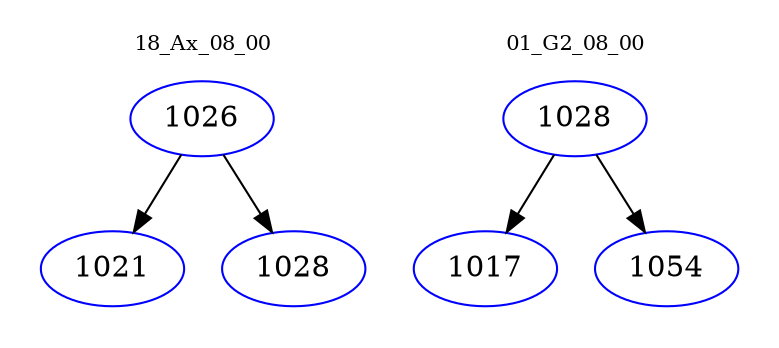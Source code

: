 digraph{
subgraph cluster_0 {
color = white
label = "18_Ax_08_00";
fontsize=10;
T0_1026 [label="1026", color="blue"]
T0_1026 -> T0_1021 [color="black"]
T0_1021 [label="1021", color="blue"]
T0_1026 -> T0_1028 [color="black"]
T0_1028 [label="1028", color="blue"]
}
subgraph cluster_1 {
color = white
label = "01_G2_08_00";
fontsize=10;
T1_1028 [label="1028", color="blue"]
T1_1028 -> T1_1017 [color="black"]
T1_1017 [label="1017", color="blue"]
T1_1028 -> T1_1054 [color="black"]
T1_1054 [label="1054", color="blue"]
}
}
